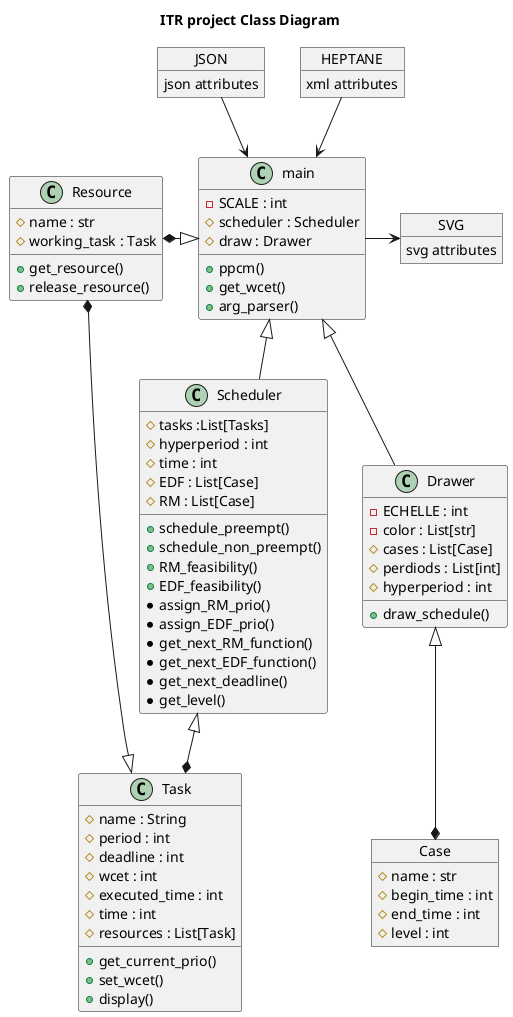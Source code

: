 @startuml
'https://plantuml.com/class-diagram
title ITR project Class Diagram
class main{
-SCALE : int
#scheduler : Scheduler
#draw : Drawer
+ppcm()
+get_wcet()
+arg_parser()
}

class Task{
# name : String
#period : int
#deadline : int
#wcet : int
#executed_time : int
#time : int
# resources : List[Task]

+get_current_prio()
+set_wcet()
+display()
}

class Drawer{
-ECHELLE : int
-color : List[str]
#cases : List[Case]
#perdiods : List[int]
#hyperperiod : int

+draw_schedule()
}

class Scheduler{
    #tasks :List[Tasks]
    #hyperperiod : int
    #time : int
    #EDF : List[Case]
    #RM : List[Case]

    +schedule_preempt()
    +schedule_non_preempt()
    +RM_feasibility()
    +EDF_feasibility()
    *assign_RM_prio()
    *assign_EDF_prio()
    *get_next_RM_function()
    *get_next_EDF_function()
    *get_next_deadline()
    *get_level()
}
object Case {
    #name : str
    #begin_time : int
    #end_time : int
    #level : int
}

class Resource {
#name : str
#working_task : Task

+get_resource()
+release_resource()
}

object JSON {
    json attributes
}

object HEPTANE{
    xml attributes
}
object SVG {
    svg attributes
}
main <|-- Scheduler
main <|-- Drawer
Scheduler <|--* Task
Drawer <|--* Case
Resource *-|> main
Resource *-|> Task

HEPTANE --> main
JSON --> main
main -> SVG
@enduml